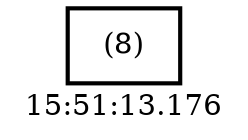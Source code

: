 digraph  g{ graph[label = "15:51:13.176"]
node [shape=rectangle, color=black, fontcolor=black, style=bold] edge [color=black] 0 [label="(8)"] ; 
}

